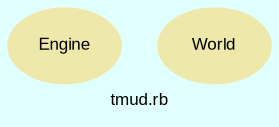 digraph TopLevel {
    compound = true
    bgcolor = lightcyan1
    fontname = Arial
    fontsize = 8
    label = "tmud.rb"
    node [
        fontname = Arial,
        fontsize = 8,
        color = black
    ]

    Engine [
        fontcolor = black,
        URL = "classes/Engine.html",
        shape = ellipse,
        color = palegoldenrod,
        style = filled,
        label = "Engine"
    ]

    World [
        fontcolor = black,
        URL = "classes/World.html",
        shape = ellipse,
        color = palegoldenrod,
        style = filled,
        label = "World"
    ]

}

